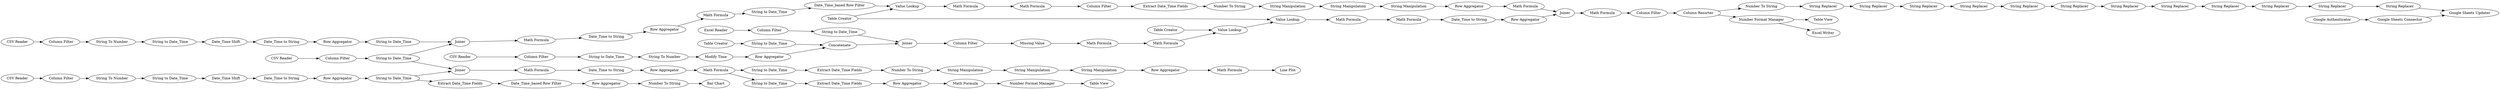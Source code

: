 digraph {
	"-5433154123352703600_105" [label="String Replacer"]
	"-4140227152240521859_20" [label="Date_Time to String"]
	"-8718572055263304250_55" [label="Math Formula"]
	"-8718572055263304250_103" [label="Number To String"]
	"-8718572055263304250_80" [label="Math Formula"]
	"-8718572055263304250_2" [label="Column Filter"]
	"-8718572055263304250_39" [label="Math Formula"]
	"-3708699333055873852_28" [label="Row Aggregator"]
	"-8718572055263304250_38" [label=Joiner]
	"-8718572055263304250_22" [label="Math Formula"]
	"-8718572055263304250_62" [label="Table Creator"]
	"-8718572055263304250_79" [label="Value Lookup"]
	"-8718572055263304250_100" [label="Google Authenticator"]
	"-4140227152240521859_22" [label="Math Formula"]
	"-5920943230998059758_9" [label="Column Filter"]
	"-8718572055263304250_8" [label="CSV Reader"]
	"-8718572055263304250_97" [label="String to Date_Time"]
	"-5433154123352703600_107" [label="String Replacer"]
	"4099995687011214489_16" [label="String to Date_Time"]
	"-8718572055263304250_68" [label="Modify Time"]
	"-8718572055263304250_82" [label="Date_Time to String"]
	"4099995687011214489_15" [label="Date_Time to String"]
	"-8718572055263304250_72" [label="String to Date_Time"]
	"-3708699333055873852_37" [label="String Manipulation"]
	"-8718572055263304250_81" [label="Math Formula"]
	"4099995687011214489_9" [label="Column Filter"]
	"-3708699333055873852_23" [label="String to Date_Time"]
	"-8718572055263304250_94" [label="Date_Time_based Row Filter"]
	"-8718572055263304250_49" [label="Line Plot"]
	"-5543325596359894650_27" [label="Extract Date_Time Fields"]
	"4099995687011214489_10" [label="String to Date_Time"]
	"-8718572055263304250_61" [label="Date_Time_based Row Filter"]
	"-5433154123352703600_111" [label="String Replacer"]
	"-8718572055263304250_123" [label="Number Format Manager"]
	"-8718572055263304250_64" [label="String to Date_Time"]
	"-8718572055263304250_32" [label="Math Formula"]
	"-5920943230998059758_10" [label="String to Date_Time"]
	"-8718572055263304250_36" [label="CSV Reader"]
	"-8718572055263304250_89" [label="Extract Date_Time Fields"]
	"-8718572055263304250_21" [label="Row Aggregator"]
	"-8718572055263304250_18" [label=Joiner]
	"-8718572055263304250_23" [label="String to Date_Time"]
	"-8718572055263304250_28" [label="Row Aggregator"]
	"-8718572055263304250_66" [label="Column Filter"]
	"-5433154123352703600_114" [label="String Replacer"]
	"-8718572055263304250_93" [label="Number To String"]
	"-8718572055263304250_69" [label="Row Aggregator"]
	"4099995687011214489_14" [label="Date_Time Shift"]
	"-8718572055263304250_56" [label="Column Filter"]
	"-5433154123352703600_115" [label="String Replacer"]
	"4099995687011214489_12" [label="Row Aggregator"]
	"-8718572055263304250_27" [label="Extract Date_Time Fields"]
	"-8718572055263304250_78" [label="Value Lookup"]
	"-5920943230998059758_12" [label="Row Aggregator"]
	"-8718572055263304250_86" [label="Math Formula"]
	"-8718572055263304250_121" [label="Number Format Manager"]
	"-5920943230998059758_15" [label="Date_Time to String"]
	"-8718572055263304250_77" [label="Math Formula"]
	"-5920943230998059758_16" [label="String to Date_Time"]
	"-8718572055263304250_90" [label="Row Aggregator"]
	"-5433154123352703600_110" [label="String Replacer"]
	"-8718572055263304250_101" [label="Google Sheets Updater"]
	"-5543325596359894650_28" [label="Row Aggregator"]
	"-8718572055263304250_96" [label=Concatenate]
	"-8718572055263304250_95" [label="Table Creator"]
	"-5543325596359894650_32" [label="Math Formula"]
	"-8718572055263304250_3" [label="String to Date_Time"]
	"-8718572055263304250_57" [label="Number To String"]
	"-8718572055263304250_70" [label="Excel Reader"]
	"-8718572055263304250_92" [label="Bar Chart"]
	"4099995687011214489_13" [label="String To Number"]
	"-8718572055263304250_122" [label="Excel Writer"]
	"-8718572055263304250_84" [label=Joiner]
	"-5433154123352703600_104" [label="String Replacer"]
	"-8718572055263304250_20" [label="Date_Time to String"]
	"-8718572055263304250_102" [label="Google Sheets Connector"]
	"-8718572055263304250_116" [label="Column Filter"]
	"-8718572055263304250_118" [label="Column Resorter"]
	"-8718572055263304250_58" [label="String Manipulation"]
	"-8718572055263304250_76" [label="Column Filter"]
	"-5433154123352703600_109" [label="String Replacer"]
	"-8718572055263304250_63" [label="CSV Reader"]
	"-8718572055263304250_75" [label="Missing Value"]
	"-5433154123352703600_112" [label="String Replacer"]
	"-4140227152240521859_21" [label="Row Aggregator"]
	"-8718572055263304250_52" [label="Table Creator"]
	"-8718572055263304250_31" [label="Table View"]
	"-5433154123352703600_106" [label="String Replacer"]
	"-3708699333055873852_32" [label="Math Formula"]
	"-8718572055263304250_19" [label="Math Formula"]
	"-5920943230998059758_13" [label="String To Number"]
	"-8718572055263304250_53" [label="Value Lookup"]
	"-3708699333055873852_34" [label="Number To String"]
	"-8718572055263304250_65" [label="String To Number"]
	"-8718572055263304250_54" [label="Math Formula"]
	"-3708699333055873852_36" [label="String Manipulation"]
	"-8718572055263304250_59" [label="String Manipulation"]
	"-3708699333055873852_35" [label="String Manipulation"]
	"-8718572055263304250_25" [label="CSV Reader"]
	"-5433154123352703600_108" [label="String Replacer"]
	"-8718572055263304250_74" [label="Math Formula"]
	"-8718572055263304250_71" [label="Column Filter"]
	"-5433154123352703600_113" [label="String Replacer"]
	"-3708699333055873852_33" [label="Extract Date_Time Fields"]
	"-5543325596359894650_23" [label="String to Date_Time"]
	"-8718572055263304250_119" [label="Table View"]
	"-8718572055263304250_83" [label="Row Aggregator"]
	"-5920943230998059758_14" [label="Date_Time Shift"]
	"-8718572055263304250_60" [label="String Manipulation"]
	"-8718572055263304250_73" [label=Joiner]
	"4099995687011214489_16" -> "-8718572055263304250_89"
	"-5920943230998059758_15" -> "-5920943230998059758_12"
	"-8718572055263304250_55" -> "-8718572055263304250_56"
	"-8718572055263304250_28" -> "-8718572055263304250_32"
	"-8718572055263304250_52" -> "-8718572055263304250_79"
	"-3708699333055873852_28" -> "-3708699333055873852_32"
	"-8718572055263304250_69" -> "-8718572055263304250_96"
	"-5543325596359894650_32" -> "-8718572055263304250_123"
	"-8718572055263304250_74" -> "-8718572055263304250_77"
	"-8718572055263304250_38" -> "-8718572055263304250_39"
	"-4140227152240521859_22" -> "-3708699333055873852_23"
	"-8718572055263304250_118" -> "-8718572055263304250_103"
	"-8718572055263304250_76" -> "-8718572055263304250_75"
	"-8718572055263304250_21" -> "-8718572055263304250_22"
	"-5433154123352703600_105" -> "-5433154123352703600_106"
	"-8718572055263304250_68" -> "-8718572055263304250_69"
	"-8718572055263304250_62" -> "-8718572055263304250_78"
	"-3708699333055873852_36" -> "-3708699333055873852_37"
	"-8718572055263304250_60" -> "-8718572055263304250_28"
	"-8718572055263304250_95" -> "-8718572055263304250_97"
	"-8718572055263304250_93" -> "-8718572055263304250_92"
	"-5920943230998059758_14" -> "-5920943230998059758_15"
	"-5920943230998059758_12" -> "-5920943230998059758_16"
	"-5433154123352703600_107" -> "-5433154123352703600_108"
	"-8718572055263304250_121" -> "-8718572055263304250_122"
	"-8718572055263304250_65" -> "-8718572055263304250_68"
	"-8718572055263304250_97" -> "-8718572055263304250_96"
	"-8718572055263304250_96" -> "-8718572055263304250_73"
	"-5433154123352703600_114" -> "-5433154123352703600_115"
	"4099995687011214489_10" -> "4099995687011214489_14"
	"-5433154123352703600_106" -> "-5433154123352703600_107"
	"-5433154123352703600_111" -> "-5433154123352703600_112"
	"-3708699333055873852_34" -> "-3708699333055873852_35"
	"-5433154123352703600_108" -> "-5433154123352703600_109"
	"-4140227152240521859_20" -> "-4140227152240521859_21"
	"4099995687011214489_9" -> "4099995687011214489_13"
	"-8718572055263304250_84" -> "-8718572055263304250_86"
	"-5920943230998059758_9" -> "-5920943230998059758_13"
	"-8718572055263304250_72" -> "-8718572055263304250_73"
	"-8718572055263304250_3" -> "-8718572055263304250_38"
	"-3708699333055873852_35" -> "-3708699333055873852_36"
	"-8718572055263304250_77" -> "-8718572055263304250_78"
	"-8718572055263304250_83" -> "-8718572055263304250_84"
	"-8718572055263304250_118" -> "-8718572055263304250_121"
	"4099995687011214489_14" -> "4099995687011214489_15"
	"-8718572055263304250_53" -> "-8718572055263304250_54"
	"-8718572055263304250_32" -> "-8718572055263304250_84"
	"-8718572055263304250_27" -> "-8718572055263304250_57"
	"-5920943230998059758_16" -> "-8718572055263304250_38"
	"-8718572055263304250_39" -> "-8718572055263304250_20"
	"-8718572055263304250_75" -> "-8718572055263304250_74"
	"-8718572055263304250_23" -> "-8718572055263304250_61"
	"-8718572055263304250_78" -> "-8718572055263304250_79"
	"-3708699333055873852_37" -> "-3708699333055873852_28"
	"-3708699333055873852_23" -> "-3708699333055873852_33"
	"-8718572055263304250_61" -> "-8718572055263304250_53"
	"-8718572055263304250_71" -> "-8718572055263304250_72"
	"-8718572055263304250_56" -> "-8718572055263304250_27"
	"-5433154123352703600_110" -> "-5433154123352703600_111"
	"-8718572055263304250_89" -> "-8718572055263304250_94"
	"-8718572055263304250_63" -> "-8718572055263304250_66"
	"-8718572055263304250_66" -> "-8718572055263304250_64"
	"-8718572055263304250_79" -> "-8718572055263304250_80"
	"-5543325596359894650_28" -> "-5543325596359894650_32"
	"-8718572055263304250_70" -> "-8718572055263304250_71"
	"-5433154123352703600_112" -> "-5433154123352703600_113"
	"-8718572055263304250_73" -> "-8718572055263304250_76"
	"-8718572055263304250_100" -> "-8718572055263304250_102"
	"-8718572055263304250_123" -> "-8718572055263304250_31"
	"-5433154123352703600_115" -> "-8718572055263304250_101"
	"-5433154123352703600_113" -> "-5433154123352703600_114"
	"-5543325596359894650_27" -> "-5543325596359894650_28"
	"-5433154123352703600_109" -> "-5433154123352703600_110"
	"-8718572055263304250_116" -> "-8718572055263304250_118"
	"-8718572055263304250_3" -> "-8718572055263304250_18"
	"-8718572055263304250_57" -> "-8718572055263304250_58"
	"-8718572055263304250_36" -> "-5920943230998059758_9"
	"4099995687011214489_12" -> "4099995687011214489_16"
	"-8718572055263304250_81" -> "-8718572055263304250_82"
	"-8718572055263304250_20" -> "-8718572055263304250_21"
	"-8718572055263304250_94" -> "-8718572055263304250_90"
	"-8718572055263304250_80" -> "-8718572055263304250_81"
	"-8718572055263304250_2" -> "-8718572055263304250_3"
	"-8718572055263304250_58" -> "-8718572055263304250_59"
	"-8718572055263304250_52" -> "-8718572055263304250_53"
	"-8718572055263304250_22" -> "-8718572055263304250_23"
	"-5920943230998059758_10" -> "-5920943230998059758_14"
	"-8718572055263304250_8" -> "4099995687011214489_9"
	"-8718572055263304250_121" -> "-8718572055263304250_119"
	"-8718572055263304250_59" -> "-8718572055263304250_60"
	"-5920943230998059758_13" -> "-5920943230998059758_10"
	"-8718572055263304250_25" -> "-8718572055263304250_2"
	"-8718572055263304250_90" -> "-8718572055263304250_93"
	"-8718572055263304250_18" -> "-8718572055263304250_19"
	"-4140227152240521859_21" -> "-4140227152240521859_22"
	"-8718572055263304250_103" -> "-5433154123352703600_104"
	"-3708699333055873852_33" -> "-3708699333055873852_34"
	"4099995687011214489_16" -> "-8718572055263304250_18"
	"-8718572055263304250_64" -> "-8718572055263304250_65"
	"-5433154123352703600_104" -> "-5433154123352703600_105"
	"-8718572055263304250_82" -> "-8718572055263304250_83"
	"4099995687011214489_15" -> "4099995687011214489_12"
	"-8718572055263304250_54" -> "-8718572055263304250_55"
	"-8718572055263304250_86" -> "-8718572055263304250_116"
	"-8718572055263304250_19" -> "-4140227152240521859_20"
	"-4140227152240521859_22" -> "-5543325596359894650_23"
	"-5543325596359894650_23" -> "-5543325596359894650_27"
	"4099995687011214489_13" -> "4099995687011214489_10"
	"-8718572055263304250_102" -> "-8718572055263304250_101"
	"-3708699333055873852_32" -> "-8718572055263304250_49"
	rankdir=LR
}
